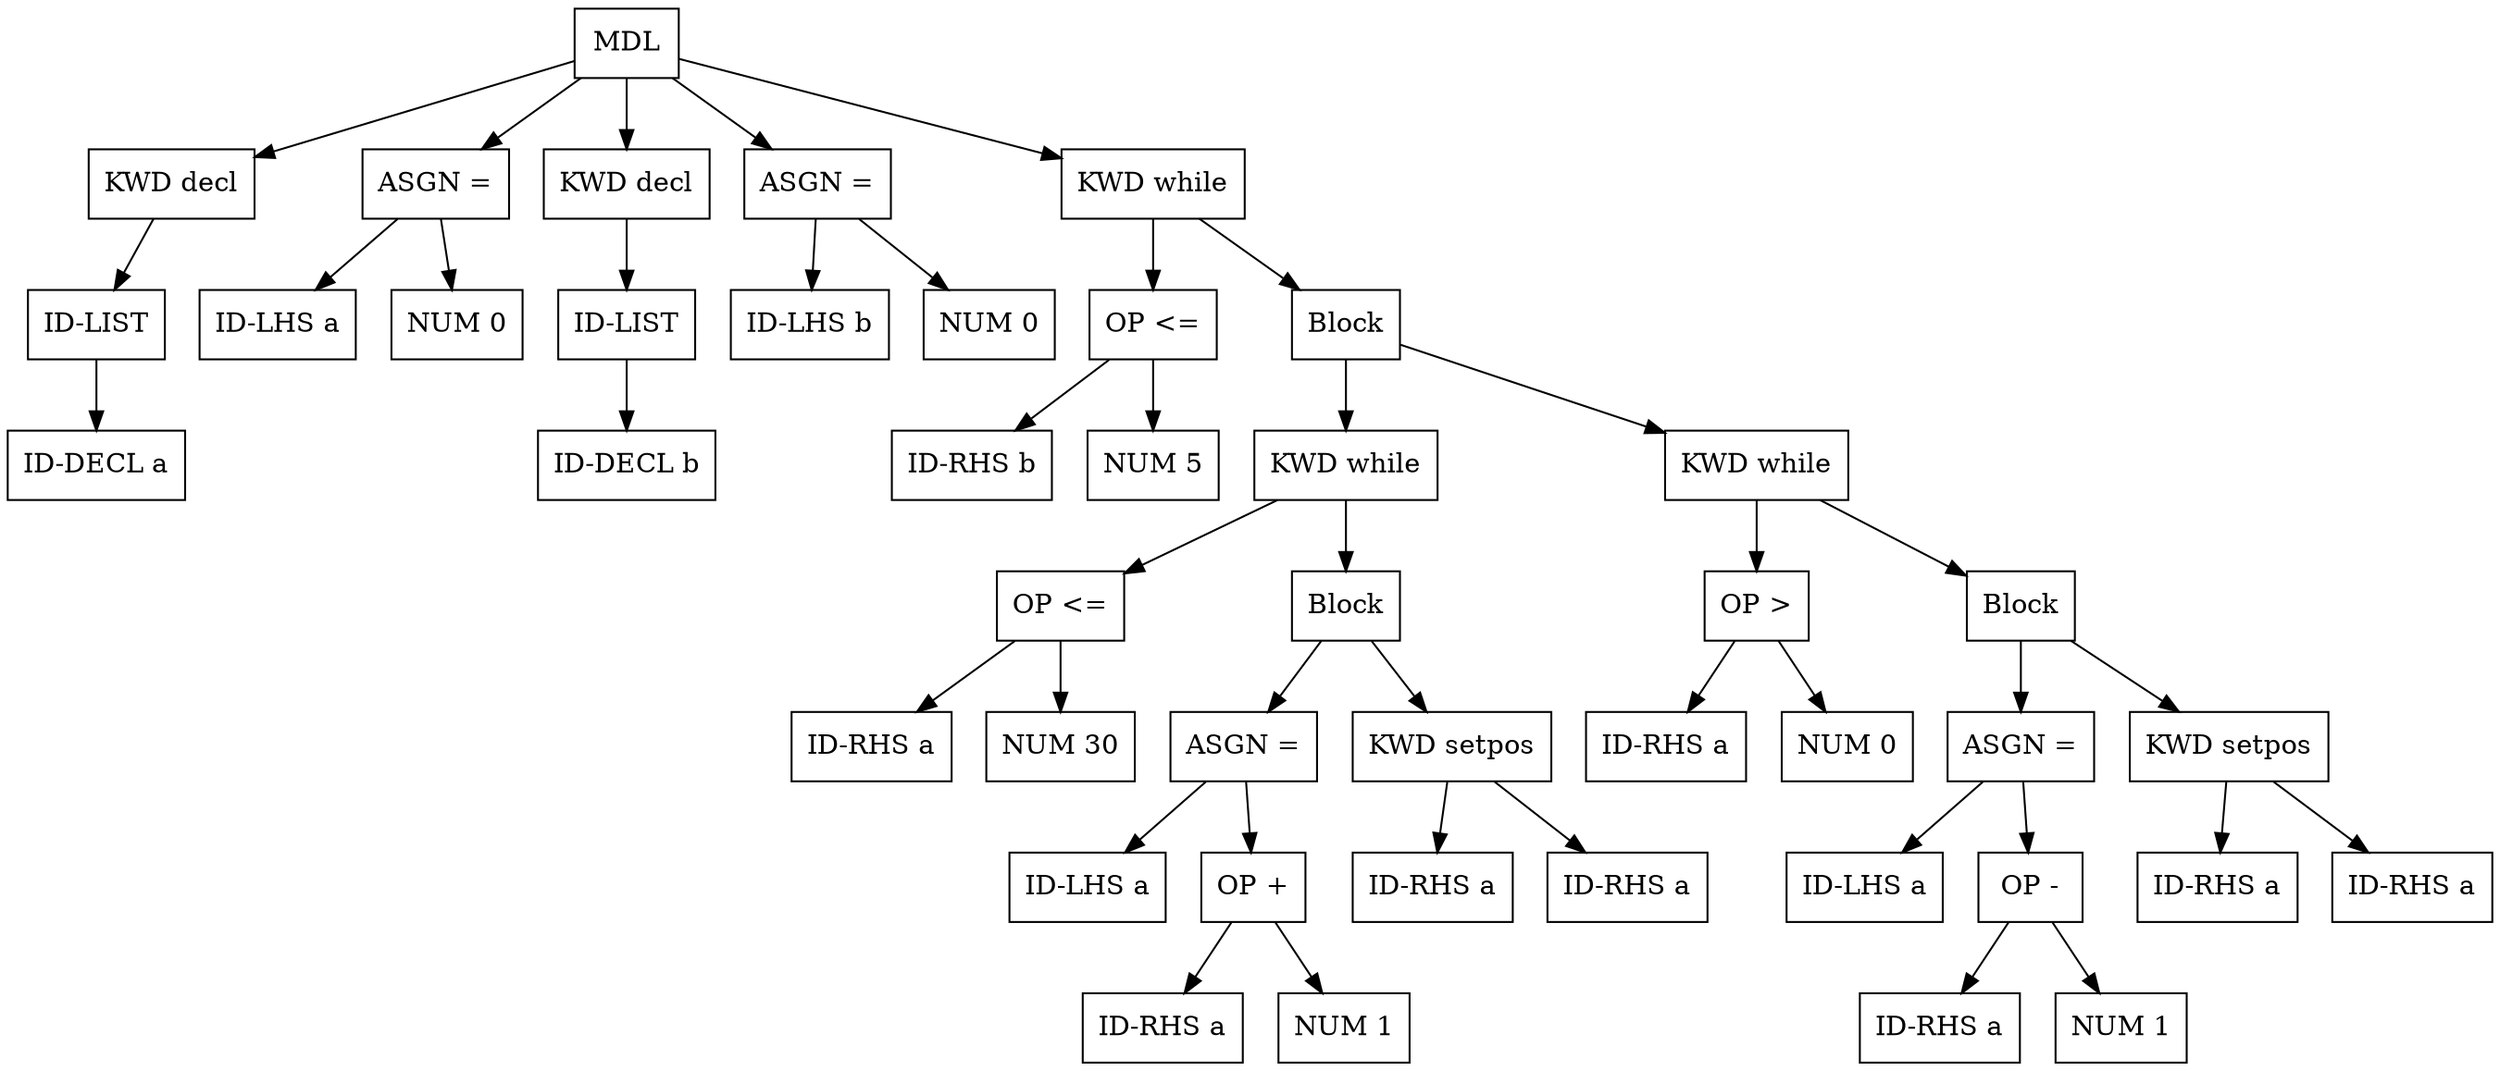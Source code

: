 digraph G {
node [shape = circle];
node181 [ uuid = "d45feb56-ad04-44f9-ae65-278978772853" shape = "record" label = "MDL " ];
node182 [ uuid = "c0419c75-b8b4-4913-a864-bdac16b73957" shape = "record" label = "KWD decl" ];
node183 [ uuid = "53f69459-76ca-4ebe-b6e9-f4876364d786" shape = "record" label = "ID-LIST " ];
node184 [ uuid = "7deda7a9-85d7-4861-b0e9-0ddd85e99584" shape = "record" label = "ID-DECL a" ];
node183 -> node184;
node182 -> node183;
node181 -> node182;
node186 [ uuid = "b7590c4d-5fe8-43c2-abde-36ca7052ff3d" shape = "record" label = "ASGN =" ];
node185 [ uuid = "c8634cb4-68b3-400d-a1e2-3b2efcc6bb0e" shape = "record" label = "ID-LHS a" ];
node186 -> node185;
node187 [ uuid = "38d09e86-83c5-47c0-b267-3fb71e69a53b" shape = "record" label = "NUM 0" ];
node186 -> node187;
node181 -> node186;
node188 [ uuid = "2baec6e5-a8fc-4527-9457-76782b5b5065" shape = "record" label = "KWD decl" ];
node189 [ uuid = "16ce5cdb-e3dd-4320-aae3-16434059da08" shape = "record" label = "ID-LIST " ];
node190 [ uuid = "88abbda3-38df-4d52-903a-8aace39877f0" shape = "record" label = "ID-DECL b" ];
node189 -> node190;
node188 -> node189;
node181 -> node188;
node192 [ uuid = "bac747c5-6a98-4c84-a5a2-503a476c8c7c" shape = "record" label = "ASGN =" ];
node191 [ uuid = "ddc8d1a5-9182-42c4-9896-c2f51145f753" shape = "record" label = "ID-LHS b" ];
node192 -> node191;
node193 [ uuid = "bcd158bb-0b0a-40b2-9117-29a2741299fd" shape = "record" label = "NUM 0" ];
node192 -> node193;
node181 -> node192;
node194 [ uuid = "20d436af-e12f-4f10-8b77-f335466b1c4a" shape = "record" label = "KWD while" ];
node196 [ uuid = "f767057b-2b8b-4332-80ab-afa41a654ac7" shape = "record" label = "OP \<=" ];
node195 [ uuid = "86678b78-0bd0-4232-a74c-1a75812f8e55" shape = "record" label = "ID-RHS b" ];
node196 -> node195;
node197 [ uuid = "88eb2358-b7b0-45be-9b8d-5a42cd1f72c6" shape = "record" label = "NUM 5" ];
node196 -> node197;
node194 -> node196;
node198 [ uuid = "7a1c5d89-c615-44bc-81db-28fb25bf148b" shape = "record" label = "Block " ];
node199 [ uuid = "bcc8776a-e2d2-4184-85a6-5e7e181dd266" shape = "record" label = "KWD while" ];
node201 [ uuid = "1005b1fb-0a44-40ef-8e84-b9be9fa1c935" shape = "record" label = "OP \<=" ];
node200 [ uuid = "117ee747-1427-41ec-b94e-6d26eb6fe779" shape = "record" label = "ID-RHS a" ];
node201 -> node200;
node202 [ uuid = "2eaeb6d4-ea21-4cf0-a37d-ffa0d5478d73" shape = "record" label = "NUM 30" ];
node201 -> node202;
node199 -> node201;
node203 [ uuid = "89ee1a47-5b60-44fe-b480-0eca29be88f7" shape = "record" label = "Block " ];
node205 [ uuid = "e57c8ced-5f80-477a-ad55-11756cbead4c" shape = "record" label = "ASGN =" ];
node204 [ uuid = "2784f67d-2394-4ebe-bfa5-6e356a5a6e7f" shape = "record" label = "ID-LHS a" ];
node205 -> node204;
node207 [ uuid = "127dcc68-9831-4007-aa09-262baad93773" shape = "record" label = "OP +" ];
node206 [ uuid = "3776d0a2-46b3-4656-83e2-a8096bed383a" shape = "record" label = "ID-RHS a" ];
node207 -> node206;
node208 [ uuid = "29c44541-5924-4340-8404-19c2d8c707db" shape = "record" label = "NUM 1" ];
node207 -> node208;
node205 -> node207;
node203 -> node205;
node209 [ uuid = "36690c2a-b234-4933-8a14-02d3d8ff5e7c" shape = "record" label = "KWD setpos" ];
node210 [ uuid = "8e016189-0e9f-4e44-b8a6-72279019b500" shape = "record" label = "ID-RHS a" ];
node209 -> node210;
node211 [ uuid = "9812c58f-a362-4f9a-bc6b-6d06a102f533" shape = "record" label = "ID-RHS a" ];
node209 -> node211;
node203 -> node209;
node199 -> node203;
node198 -> node199;
node212 [ uuid = "9885f411-5103-4dc3-b43f-7cb51195484a" shape = "record" label = "KWD while" ];
node214 [ uuid = "c962ffad-9763-4d21-b714-d08702c2cfa8" shape = "record" label = "OP \>" ];
node213 [ uuid = "10600c76-fdcd-4da6-894d-9b67eb988104" shape = "record" label = "ID-RHS a" ];
node214 -> node213;
node215 [ uuid = "df585ab3-03a6-489c-9e3c-303071ab6807" shape = "record" label = "NUM 0" ];
node214 -> node215;
node212 -> node214;
node216 [ uuid = "efecbfe6-778d-4a6f-9d6d-15344bcd4539" shape = "record" label = "Block " ];
node218 [ uuid = "642379c8-6134-463e-9c07-ded80b7754b6" shape = "record" label = "ASGN =" ];
node217 [ uuid = "58921d19-c496-4316-8449-c23aedd643ef" shape = "record" label = "ID-LHS a" ];
node218 -> node217;
node220 [ uuid = "14326ad8-2dff-4498-aea9-d48fb73ed2cd" shape = "record" label = "OP -" ];
node219 [ uuid = "1a89e7e7-5a64-40ac-912f-06f72f3c2312" shape = "record" label = "ID-RHS a" ];
node220 -> node219;
node221 [ uuid = "8b911301-ad2d-4855-98d0-579b701679b0" shape = "record" label = "NUM 1" ];
node220 -> node221;
node218 -> node220;
node216 -> node218;
node222 [ uuid = "c74a4406-94fe-481b-b05e-ff1848111353" shape = "record" label = "KWD setpos" ];
node223 [ uuid = "f9502e07-6668-4b9d-8d2f-8b64bae9a01a" shape = "record" label = "ID-RHS a" ];
node222 -> node223;
node224 [ uuid = "5ff1da21-144d-4940-bacb-8bc1786638f9" shape = "record" label = "ID-RHS a" ];
node222 -> node224;
node216 -> node222;
node212 -> node216;
node198 -> node212;
node194 -> node198;
node181 -> node194;
}
